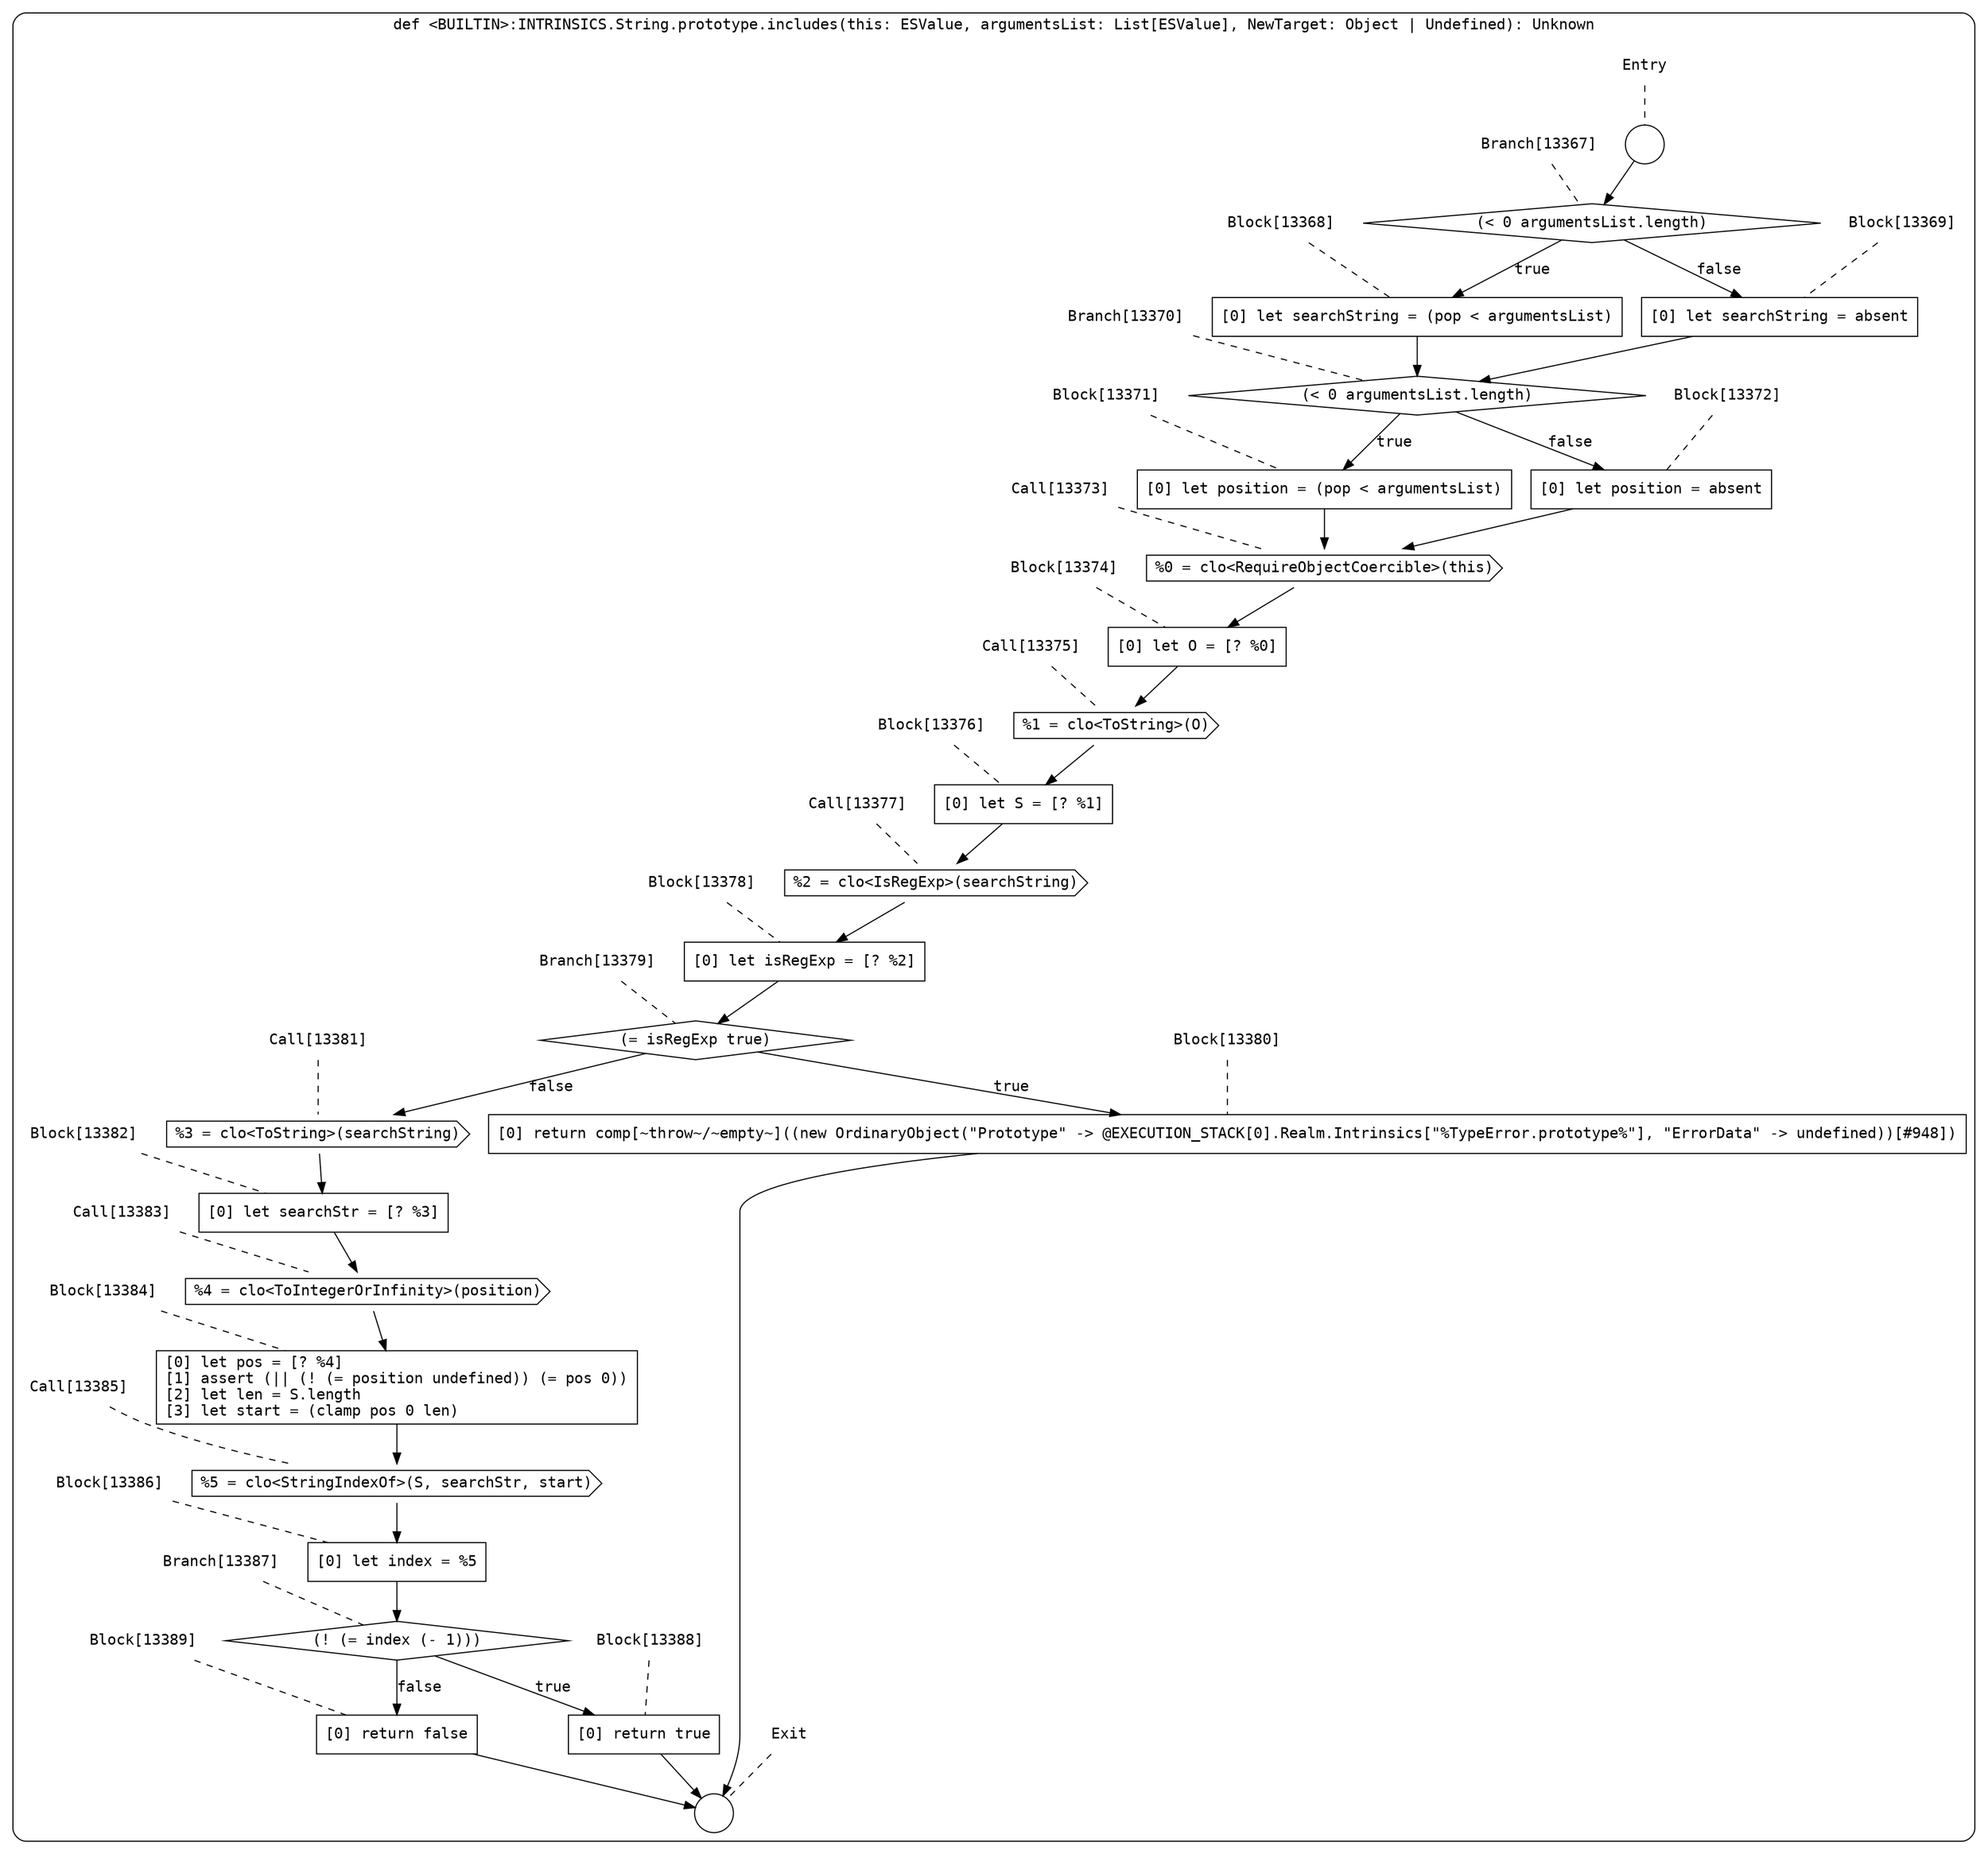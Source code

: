 digraph {
  graph [fontname = "Consolas"]
  node [fontname = "Consolas"]
  edge [fontname = "Consolas"]
  subgraph cluster2174 {
    label = "def <BUILTIN>:INTRINSICS.String.prototype.includes(this: ESValue, argumentsList: List[ESValue], NewTarget: Object | Undefined): Unknown"
    style = rounded
    cluster2174_entry_name [shape=none, label=<<font color="black">Entry</font>>]
    cluster2174_entry_name -> cluster2174_entry [arrowhead=none, color="black", style=dashed]
    cluster2174_entry [shape=circle label=" " color="black" fillcolor="white" style=filled]
    cluster2174_entry -> node13367 [color="black"]
    cluster2174_exit_name [shape=none, label=<<font color="black">Exit</font>>]
    cluster2174_exit_name -> cluster2174_exit [arrowhead=none, color="black", style=dashed]
    cluster2174_exit [shape=circle label=" " color="black" fillcolor="white" style=filled]
    node13367_name [shape=none, label=<<font color="black">Branch[13367]</font>>]
    node13367_name -> node13367 [arrowhead=none, color="black", style=dashed]
    node13367 [shape=diamond, label=<<font color="black">(&lt; 0 argumentsList.length)</font>> color="black" fillcolor="white", style=filled]
    node13367 -> node13368 [label=<<font color="black">true</font>> color="black"]
    node13367 -> node13369 [label=<<font color="black">false</font>> color="black"]
    node13368_name [shape=none, label=<<font color="black">Block[13368]</font>>]
    node13368_name -> node13368 [arrowhead=none, color="black", style=dashed]
    node13368 [shape=box, label=<<font color="black">[0] let searchString = (pop &lt; argumentsList)<BR ALIGN="LEFT"/></font>> color="black" fillcolor="white", style=filled]
    node13368 -> node13370 [color="black"]
    node13369_name [shape=none, label=<<font color="black">Block[13369]</font>>]
    node13369_name -> node13369 [arrowhead=none, color="black", style=dashed]
    node13369 [shape=box, label=<<font color="black">[0] let searchString = absent<BR ALIGN="LEFT"/></font>> color="black" fillcolor="white", style=filled]
    node13369 -> node13370 [color="black"]
    node13370_name [shape=none, label=<<font color="black">Branch[13370]</font>>]
    node13370_name -> node13370 [arrowhead=none, color="black", style=dashed]
    node13370 [shape=diamond, label=<<font color="black">(&lt; 0 argumentsList.length)</font>> color="black" fillcolor="white", style=filled]
    node13370 -> node13371 [label=<<font color="black">true</font>> color="black"]
    node13370 -> node13372 [label=<<font color="black">false</font>> color="black"]
    node13371_name [shape=none, label=<<font color="black">Block[13371]</font>>]
    node13371_name -> node13371 [arrowhead=none, color="black", style=dashed]
    node13371 [shape=box, label=<<font color="black">[0] let position = (pop &lt; argumentsList)<BR ALIGN="LEFT"/></font>> color="black" fillcolor="white", style=filled]
    node13371 -> node13373 [color="black"]
    node13372_name [shape=none, label=<<font color="black">Block[13372]</font>>]
    node13372_name -> node13372 [arrowhead=none, color="black", style=dashed]
    node13372 [shape=box, label=<<font color="black">[0] let position = absent<BR ALIGN="LEFT"/></font>> color="black" fillcolor="white", style=filled]
    node13372 -> node13373 [color="black"]
    node13373_name [shape=none, label=<<font color="black">Call[13373]</font>>]
    node13373_name -> node13373 [arrowhead=none, color="black", style=dashed]
    node13373 [shape=cds, label=<<font color="black">%0 = clo&lt;RequireObjectCoercible&gt;(this)</font>> color="black" fillcolor="white", style=filled]
    node13373 -> node13374 [color="black"]
    node13374_name [shape=none, label=<<font color="black">Block[13374]</font>>]
    node13374_name -> node13374 [arrowhead=none, color="black", style=dashed]
    node13374 [shape=box, label=<<font color="black">[0] let O = [? %0]<BR ALIGN="LEFT"/></font>> color="black" fillcolor="white", style=filled]
    node13374 -> node13375 [color="black"]
    node13375_name [shape=none, label=<<font color="black">Call[13375]</font>>]
    node13375_name -> node13375 [arrowhead=none, color="black", style=dashed]
    node13375 [shape=cds, label=<<font color="black">%1 = clo&lt;ToString&gt;(O)</font>> color="black" fillcolor="white", style=filled]
    node13375 -> node13376 [color="black"]
    node13376_name [shape=none, label=<<font color="black">Block[13376]</font>>]
    node13376_name -> node13376 [arrowhead=none, color="black", style=dashed]
    node13376 [shape=box, label=<<font color="black">[0] let S = [? %1]<BR ALIGN="LEFT"/></font>> color="black" fillcolor="white", style=filled]
    node13376 -> node13377 [color="black"]
    node13377_name [shape=none, label=<<font color="black">Call[13377]</font>>]
    node13377_name -> node13377 [arrowhead=none, color="black", style=dashed]
    node13377 [shape=cds, label=<<font color="black">%2 = clo&lt;IsRegExp&gt;(searchString)</font>> color="black" fillcolor="white", style=filled]
    node13377 -> node13378 [color="black"]
    node13378_name [shape=none, label=<<font color="black">Block[13378]</font>>]
    node13378_name -> node13378 [arrowhead=none, color="black", style=dashed]
    node13378 [shape=box, label=<<font color="black">[0] let isRegExp = [? %2]<BR ALIGN="LEFT"/></font>> color="black" fillcolor="white", style=filled]
    node13378 -> node13379 [color="black"]
    node13379_name [shape=none, label=<<font color="black">Branch[13379]</font>>]
    node13379_name -> node13379 [arrowhead=none, color="black", style=dashed]
    node13379 [shape=diamond, label=<<font color="black">(= isRegExp true)</font>> color="black" fillcolor="white", style=filled]
    node13379 -> node13380 [label=<<font color="black">true</font>> color="black"]
    node13379 -> node13381 [label=<<font color="black">false</font>> color="black"]
    node13380_name [shape=none, label=<<font color="black">Block[13380]</font>>]
    node13380_name -> node13380 [arrowhead=none, color="black", style=dashed]
    node13380 [shape=box, label=<<font color="black">[0] return comp[~throw~/~empty~]((new OrdinaryObject(&quot;Prototype&quot; -&gt; @EXECUTION_STACK[0].Realm.Intrinsics[&quot;%TypeError.prototype%&quot;], &quot;ErrorData&quot; -&gt; undefined))[#948])<BR ALIGN="LEFT"/></font>> color="black" fillcolor="white", style=filled]
    node13380 -> cluster2174_exit [color="black"]
    node13381_name [shape=none, label=<<font color="black">Call[13381]</font>>]
    node13381_name -> node13381 [arrowhead=none, color="black", style=dashed]
    node13381 [shape=cds, label=<<font color="black">%3 = clo&lt;ToString&gt;(searchString)</font>> color="black" fillcolor="white", style=filled]
    node13381 -> node13382 [color="black"]
    node13382_name [shape=none, label=<<font color="black">Block[13382]</font>>]
    node13382_name -> node13382 [arrowhead=none, color="black", style=dashed]
    node13382 [shape=box, label=<<font color="black">[0] let searchStr = [? %3]<BR ALIGN="LEFT"/></font>> color="black" fillcolor="white", style=filled]
    node13382 -> node13383 [color="black"]
    node13383_name [shape=none, label=<<font color="black">Call[13383]</font>>]
    node13383_name -> node13383 [arrowhead=none, color="black", style=dashed]
    node13383 [shape=cds, label=<<font color="black">%4 = clo&lt;ToIntegerOrInfinity&gt;(position)</font>> color="black" fillcolor="white", style=filled]
    node13383 -> node13384 [color="black"]
    node13384_name [shape=none, label=<<font color="black">Block[13384]</font>>]
    node13384_name -> node13384 [arrowhead=none, color="black", style=dashed]
    node13384 [shape=box, label=<<font color="black">[0] let pos = [? %4]<BR ALIGN="LEFT"/>[1] assert (|| (! (= position undefined)) (= pos 0))<BR ALIGN="LEFT"/>[2] let len = S.length<BR ALIGN="LEFT"/>[3] let start = (clamp pos 0 len)<BR ALIGN="LEFT"/></font>> color="black" fillcolor="white", style=filled]
    node13384 -> node13385 [color="black"]
    node13385_name [shape=none, label=<<font color="black">Call[13385]</font>>]
    node13385_name -> node13385 [arrowhead=none, color="black", style=dashed]
    node13385 [shape=cds, label=<<font color="black">%5 = clo&lt;StringIndexOf&gt;(S, searchStr, start)</font>> color="black" fillcolor="white", style=filled]
    node13385 -> node13386 [color="black"]
    node13386_name [shape=none, label=<<font color="black">Block[13386]</font>>]
    node13386_name -> node13386 [arrowhead=none, color="black", style=dashed]
    node13386 [shape=box, label=<<font color="black">[0] let index = %5<BR ALIGN="LEFT"/></font>> color="black" fillcolor="white", style=filled]
    node13386 -> node13387 [color="black"]
    node13387_name [shape=none, label=<<font color="black">Branch[13387]</font>>]
    node13387_name -> node13387 [arrowhead=none, color="black", style=dashed]
    node13387 [shape=diamond, label=<<font color="black">(! (= index (- 1)))</font>> color="black" fillcolor="white", style=filled]
    node13387 -> node13388 [label=<<font color="black">true</font>> color="black"]
    node13387 -> node13389 [label=<<font color="black">false</font>> color="black"]
    node13388_name [shape=none, label=<<font color="black">Block[13388]</font>>]
    node13388_name -> node13388 [arrowhead=none, color="black", style=dashed]
    node13388 [shape=box, label=<<font color="black">[0] return true<BR ALIGN="LEFT"/></font>> color="black" fillcolor="white", style=filled]
    node13388 -> cluster2174_exit [color="black"]
    node13389_name [shape=none, label=<<font color="black">Block[13389]</font>>]
    node13389_name -> node13389 [arrowhead=none, color="black", style=dashed]
    node13389 [shape=box, label=<<font color="black">[0] return false<BR ALIGN="LEFT"/></font>> color="black" fillcolor="white", style=filled]
    node13389 -> cluster2174_exit [color="black"]
  }
}